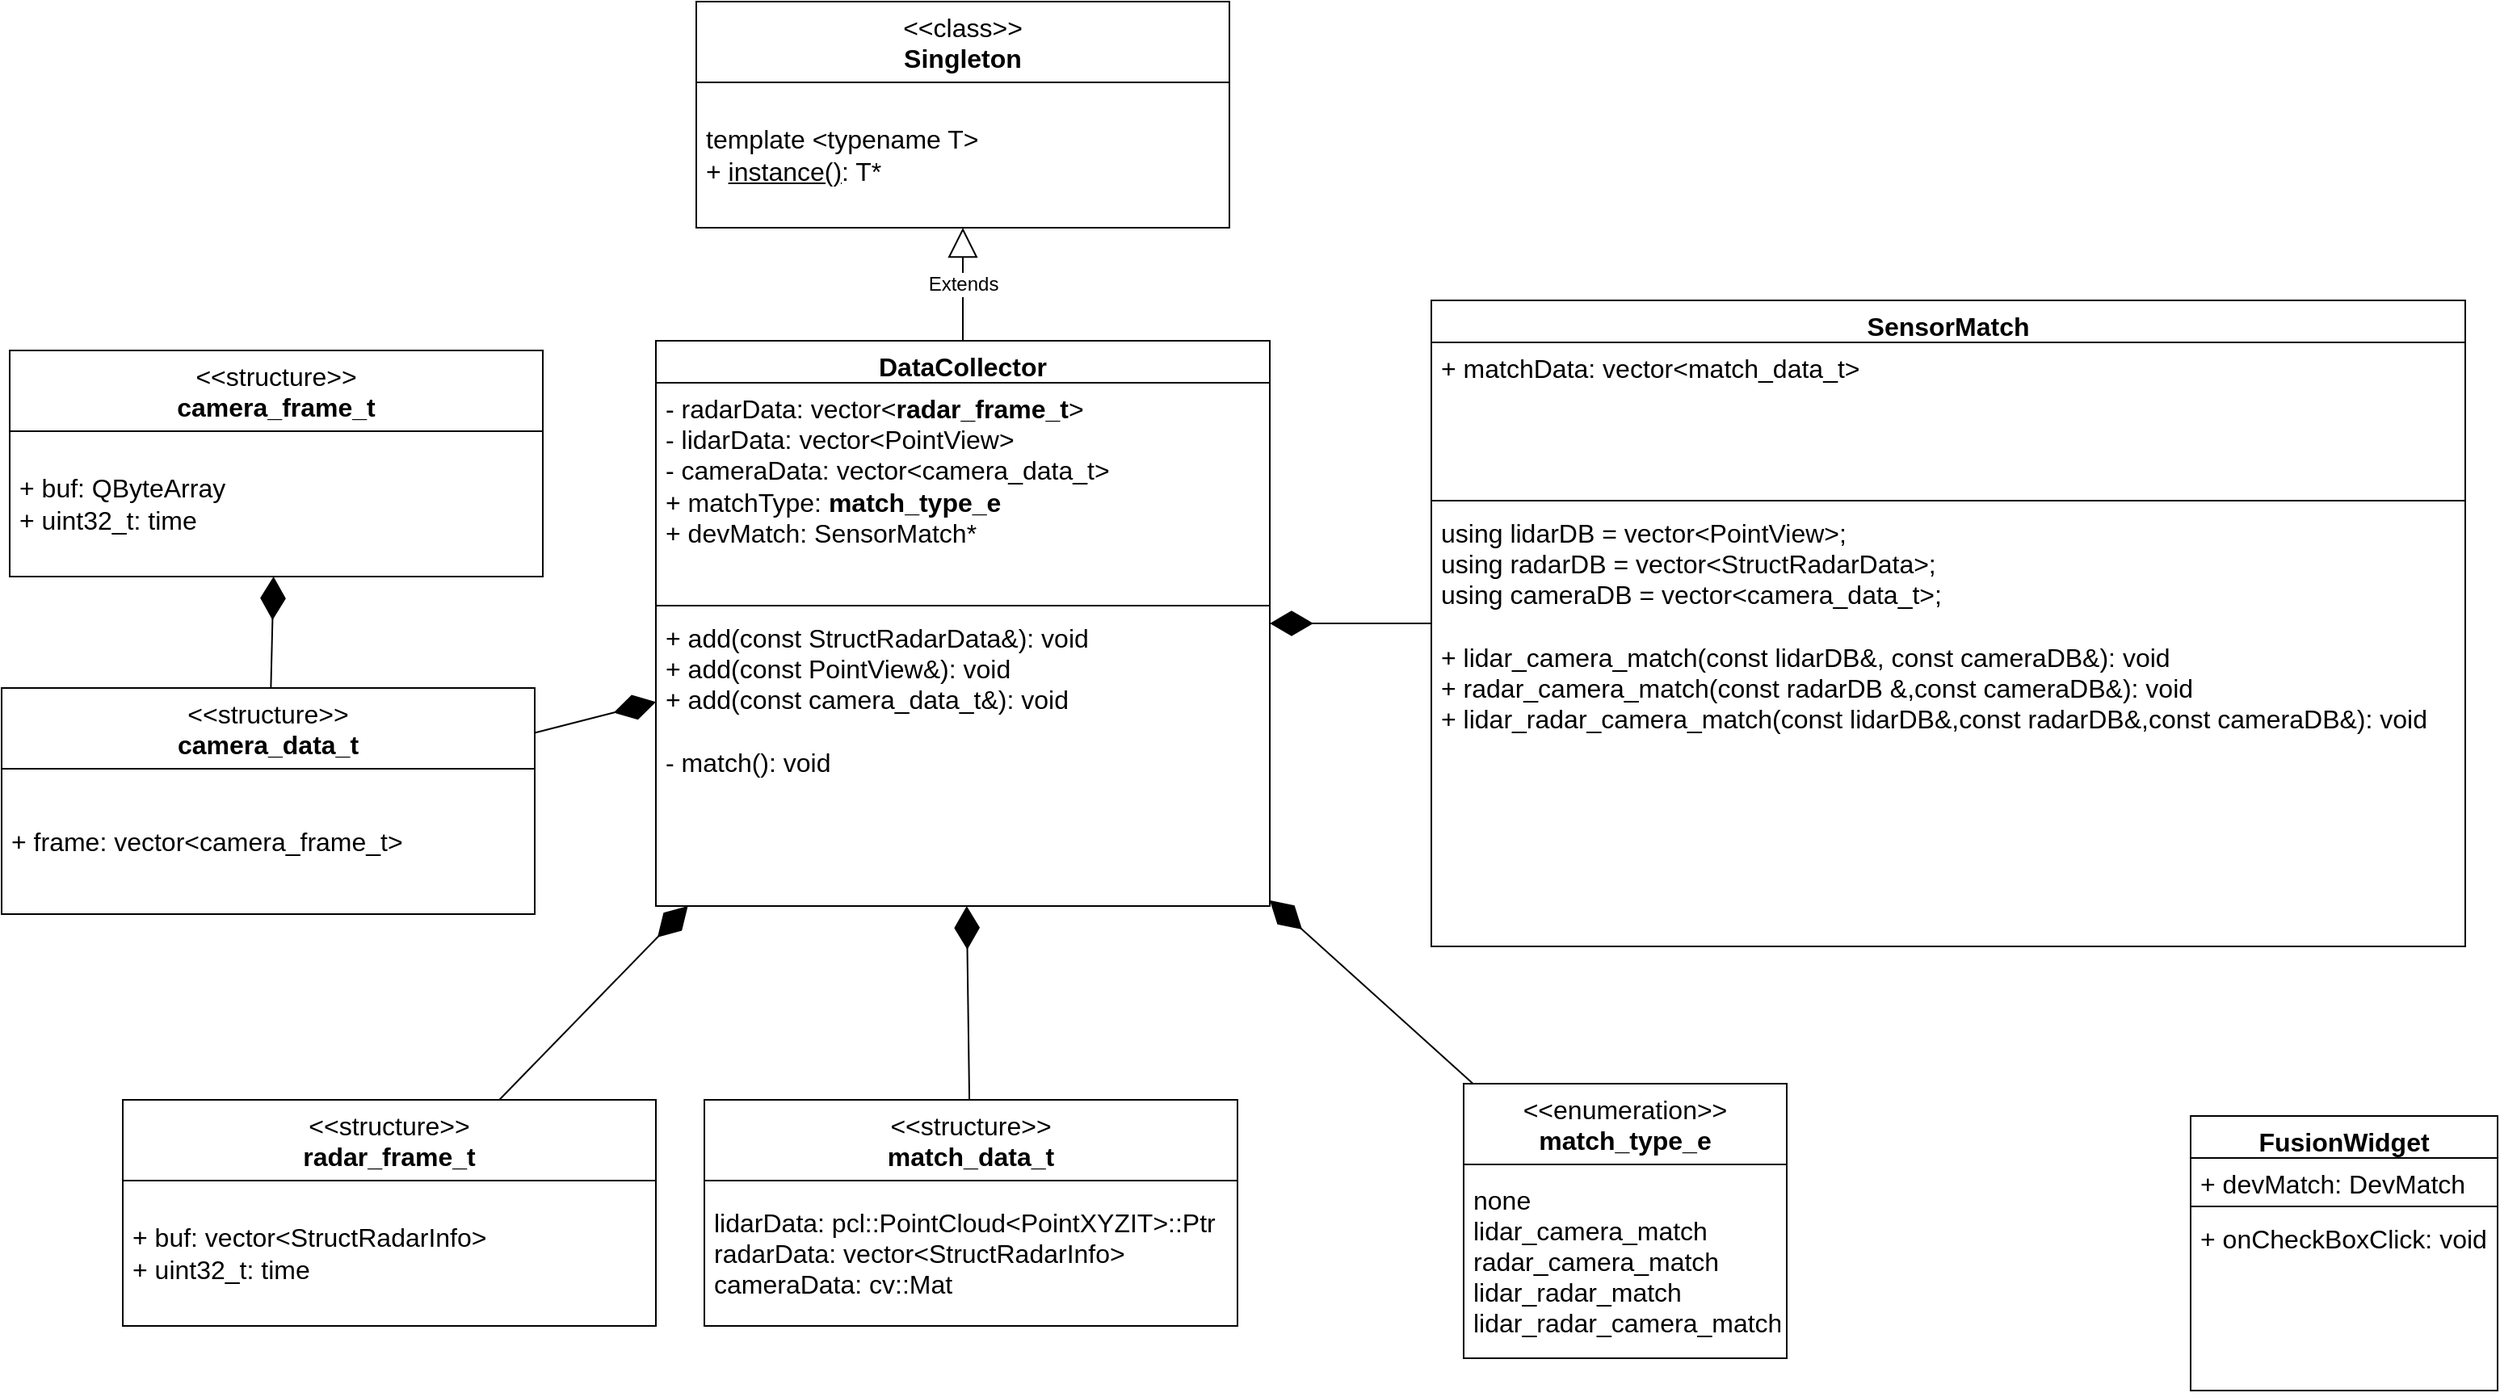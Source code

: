 <mxfile version="22.1.2" type="device" pages="2">
  <diagram id="C5RBs43oDa-KdzZeNtuy" name="类图">
    <mxGraphModel dx="1936" dy="724" grid="1" gridSize="10" guides="1" tooltips="1" connect="1" arrows="1" fold="1" page="1" pageScale="1" pageWidth="827" pageHeight="1169" math="0" shadow="0">
      <root>
        <mxCell id="WIyWlLk6GJQsqaUBKTNV-0" />
        <mxCell id="WIyWlLk6GJQsqaUBKTNV-1" parent="WIyWlLk6GJQsqaUBKTNV-0" />
        <mxCell id="NpnCB2qKCxTyMOByIzZv-1" value="DataCollector" style="swimlane;fontStyle=1;align=center;verticalAlign=top;childLayout=stackLayout;horizontal=1;startSize=26;horizontalStack=0;resizeParent=1;resizeParentMax=0;resizeLast=0;collapsible=1;marginBottom=0;whiteSpace=wrap;html=1;fontSize=16;" parent="WIyWlLk6GJQsqaUBKTNV-1" vertex="1">
          <mxGeometry x="-400" y="300" width="380" height="350" as="geometry" />
        </mxCell>
        <mxCell id="NpnCB2qKCxTyMOByIzZv-2" value="- radarData: vector&amp;lt;&lt;b style=&quot;text-align: center;&quot;&gt;radar_frame_t&lt;/b&gt;&amp;gt;&lt;br&gt;- lidarData: vector&amp;lt;PointView&amp;gt;&lt;br&gt;- cameraData: vector&amp;lt;camera_data_t&amp;gt;&lt;br&gt;+ matchType:&amp;nbsp;&lt;b style=&quot;text-align: center;&quot;&gt;match_type_e&lt;/b&gt;&lt;br&gt;+ devMatch: SensorMatch*" style="text;strokeColor=none;fillColor=none;align=left;verticalAlign=top;spacingLeft=4;spacingRight=4;overflow=hidden;rotatable=0;points=[[0,0.5],[1,0.5]];portConstraint=eastwest;whiteSpace=wrap;html=1;fontSize=16;" parent="NpnCB2qKCxTyMOByIzZv-1" vertex="1">
          <mxGeometry y="26" width="380" height="134" as="geometry" />
        </mxCell>
        <mxCell id="NpnCB2qKCxTyMOByIzZv-3" value="" style="line;strokeWidth=1;fillColor=none;align=left;verticalAlign=middle;spacingTop=-1;spacingLeft=3;spacingRight=3;rotatable=0;labelPosition=right;points=[];portConstraint=eastwest;strokeColor=inherit;fontSize=16;" parent="NpnCB2qKCxTyMOByIzZv-1" vertex="1">
          <mxGeometry y="160" width="380" height="8" as="geometry" />
        </mxCell>
        <mxCell id="NpnCB2qKCxTyMOByIzZv-4" value="+ add(const StructRadarData&amp;amp;): void&lt;br&gt;+ add(const PointView&amp;amp;): void&lt;br&gt;+ add(const camera_data_t&amp;amp;): void&lt;br&gt;&lt;br&gt;- match(): void&amp;nbsp;" style="text;strokeColor=none;fillColor=none;align=left;verticalAlign=top;spacingLeft=4;spacingRight=4;overflow=hidden;rotatable=0;points=[[0,0.5],[1,0.5]];portConstraint=eastwest;whiteSpace=wrap;html=1;fontSize=16;" parent="NpnCB2qKCxTyMOByIzZv-1" vertex="1">
          <mxGeometry y="168" width="380" height="182" as="geometry" />
        </mxCell>
        <mxCell id="NpnCB2qKCxTyMOByIzZv-5" value="&amp;lt;&amp;lt;enumeration&amp;gt;&amp;gt;&lt;br&gt;&lt;b&gt;match_type_e&lt;/b&gt;" style="swimlane;fontStyle=0;align=center;verticalAlign=top;childLayout=stackLayout;horizontal=1;startSize=50;horizontalStack=0;resizeParent=1;resizeParentMax=0;resizeLast=0;collapsible=0;marginBottom=0;html=1;whiteSpace=wrap;fontSize=16;" parent="WIyWlLk6GJQsqaUBKTNV-1" vertex="1">
          <mxGeometry x="100" y="760" width="200" height="170" as="geometry" />
        </mxCell>
        <mxCell id="NpnCB2qKCxTyMOByIzZv-6" value="none&lt;br&gt;lidar_camera_match&lt;br&gt;radar_camera_match&lt;br&gt;lidar_radar_match&lt;br&gt;lidar_radar_camera_match" style="text;html=1;strokeColor=none;fillColor=none;align=left;verticalAlign=middle;spacingLeft=4;spacingRight=4;overflow=hidden;rotatable=0;points=[[0,0.5],[1,0.5]];portConstraint=eastwest;whiteSpace=wrap;fontSize=16;" parent="NpnCB2qKCxTyMOByIzZv-5" vertex="1">
          <mxGeometry y="50" width="200" height="120" as="geometry" />
        </mxCell>
        <mxCell id="K6MOPFkpMzCfxZ5sMmjK-0" value="SensorMatch" style="swimlane;fontStyle=1;align=center;verticalAlign=top;childLayout=stackLayout;horizontal=1;startSize=26;horizontalStack=0;resizeParent=1;resizeParentMax=0;resizeLast=0;collapsible=1;marginBottom=0;whiteSpace=wrap;html=1;fontSize=16;" parent="WIyWlLk6GJQsqaUBKTNV-1" vertex="1">
          <mxGeometry x="80" y="275" width="640" height="400" as="geometry" />
        </mxCell>
        <mxCell id="K6MOPFkpMzCfxZ5sMmjK-1" value="+ matchData: vector&amp;lt;match_data_t&amp;gt;&lt;br&gt;" style="text;strokeColor=none;fillColor=none;align=left;verticalAlign=top;spacingLeft=4;spacingRight=4;overflow=hidden;rotatable=0;points=[[0,0.5],[1,0.5]];portConstraint=eastwest;whiteSpace=wrap;html=1;fontSize=16;" parent="K6MOPFkpMzCfxZ5sMmjK-0" vertex="1">
          <mxGeometry y="26" width="640" height="94" as="geometry" />
        </mxCell>
        <mxCell id="K6MOPFkpMzCfxZ5sMmjK-2" value="" style="line;strokeWidth=1;fillColor=none;align=left;verticalAlign=middle;spacingTop=-1;spacingLeft=3;spacingRight=3;rotatable=0;labelPosition=right;points=[];portConstraint=eastwest;strokeColor=inherit;fontSize=16;" parent="K6MOPFkpMzCfxZ5sMmjK-0" vertex="1">
          <mxGeometry y="120" width="640" height="8" as="geometry" />
        </mxCell>
        <mxCell id="K6MOPFkpMzCfxZ5sMmjK-3" value="using lidarDB = vector&amp;lt;PointView&amp;gt;;&lt;br&gt;using radarDB = vector&amp;lt;StructRadarData&amp;gt;;&lt;br&gt;using cameraDB = vector&amp;lt;camera_data_t&amp;gt;;&lt;br&gt;&lt;br&gt;+ lidar_camera_match(const lidarDB&amp;amp;, const cameraDB&amp;amp;): void&lt;br&gt;+ radar_camera_match(const radarDB&amp;nbsp;&amp;amp;,const cameraDB&amp;amp;): void&lt;br&gt;+ lidar_radar_camera_match(const lidarDB&amp;amp;,const radarDB&amp;amp;,const cameraDB&amp;amp;): void" style="text;strokeColor=none;fillColor=none;align=left;verticalAlign=top;spacingLeft=4;spacingRight=4;overflow=hidden;rotatable=0;points=[[0,0.5],[1,0.5]];portConstraint=eastwest;whiteSpace=wrap;html=1;fontSize=16;" parent="K6MOPFkpMzCfxZ5sMmjK-0" vertex="1">
          <mxGeometry y="128" width="640" height="272" as="geometry" />
        </mxCell>
        <mxCell id="K6MOPFkpMzCfxZ5sMmjK-4" value="&amp;lt;&amp;lt;structure&amp;gt;&amp;gt;&lt;br&gt;&lt;b&gt;match_data_t&lt;/b&gt;" style="swimlane;fontStyle=0;align=center;verticalAlign=top;childLayout=stackLayout;horizontal=1;startSize=50;horizontalStack=0;resizeParent=1;resizeParentMax=0;resizeLast=0;collapsible=0;marginBottom=0;html=1;whiteSpace=wrap;fontSize=16;" parent="WIyWlLk6GJQsqaUBKTNV-1" vertex="1">
          <mxGeometry x="-370" y="770" width="330" height="140" as="geometry" />
        </mxCell>
        <mxCell id="K6MOPFkpMzCfxZ5sMmjK-5" value="lidarData: pcl::PointCloud&amp;lt;PointXYZIT&amp;gt;::Ptr&amp;nbsp;&lt;br&gt;radarData: vector&amp;lt;StructRadarInfo&amp;gt;&amp;nbsp;&lt;br&gt;cameraData: cv::Mat" style="text;html=1;strokeColor=none;fillColor=none;align=left;verticalAlign=middle;spacingLeft=4;spacingRight=4;overflow=hidden;rotatable=0;points=[[0,0.5],[1,0.5]];portConstraint=eastwest;whiteSpace=wrap;fontSize=16;" parent="K6MOPFkpMzCfxZ5sMmjK-4" vertex="1">
          <mxGeometry y="50" width="330" height="90" as="geometry" />
        </mxCell>
        <mxCell id="K6MOPFkpMzCfxZ5sMmjK-6" value="&amp;lt;&amp;lt;structure&amp;gt;&amp;gt;&lt;br&gt;&lt;b&gt;camera_data_t&lt;/b&gt;" style="swimlane;fontStyle=0;align=center;verticalAlign=top;childLayout=stackLayout;horizontal=1;startSize=50;horizontalStack=0;resizeParent=1;resizeParentMax=0;resizeLast=0;collapsible=0;marginBottom=0;html=1;whiteSpace=wrap;fontSize=16;" parent="WIyWlLk6GJQsqaUBKTNV-1" vertex="1">
          <mxGeometry x="-805" y="515" width="330" height="140" as="geometry" />
        </mxCell>
        <mxCell id="K6MOPFkpMzCfxZ5sMmjK-7" value="+ frame: vector&amp;lt;camera_frame_t&amp;gt;" style="text;html=1;strokeColor=none;fillColor=none;align=left;verticalAlign=middle;spacingLeft=4;spacingRight=4;overflow=hidden;rotatable=0;points=[[0,0.5],[1,0.5]];portConstraint=eastwest;whiteSpace=wrap;fontSize=16;" parent="K6MOPFkpMzCfxZ5sMmjK-6" vertex="1">
          <mxGeometry y="50" width="330" height="90" as="geometry" />
        </mxCell>
        <mxCell id="K6MOPFkpMzCfxZ5sMmjK-8" value="&amp;lt;&amp;lt;structure&amp;gt;&amp;gt;&lt;br&gt;&lt;b&gt;camera_frame_t&lt;/b&gt;" style="swimlane;fontStyle=0;align=center;verticalAlign=top;childLayout=stackLayout;horizontal=1;startSize=50;horizontalStack=0;resizeParent=1;resizeParentMax=0;resizeLast=0;collapsible=0;marginBottom=0;html=1;whiteSpace=wrap;fontSize=16;" parent="WIyWlLk6GJQsqaUBKTNV-1" vertex="1">
          <mxGeometry x="-800" y="306" width="330" height="140" as="geometry" />
        </mxCell>
        <mxCell id="K6MOPFkpMzCfxZ5sMmjK-9" value="+ buf: QByteArray&lt;br&gt;+ uint32_t: time" style="text;html=1;strokeColor=none;fillColor=none;align=left;verticalAlign=middle;spacingLeft=4;spacingRight=4;overflow=hidden;rotatable=0;points=[[0,0.5],[1,0.5]];portConstraint=eastwest;whiteSpace=wrap;fontSize=16;" parent="K6MOPFkpMzCfxZ5sMmjK-8" vertex="1">
          <mxGeometry y="50" width="330" height="90" as="geometry" />
        </mxCell>
        <mxCell id="K6MOPFkpMzCfxZ5sMmjK-10" value="&amp;lt;&amp;lt;structure&amp;gt;&amp;gt;&lt;br&gt;&lt;b&gt;radar_frame_t&lt;/b&gt;" style="swimlane;fontStyle=0;align=center;verticalAlign=top;childLayout=stackLayout;horizontal=1;startSize=50;horizontalStack=0;resizeParent=1;resizeParentMax=0;resizeLast=0;collapsible=0;marginBottom=0;html=1;whiteSpace=wrap;fontSize=16;" parent="WIyWlLk6GJQsqaUBKTNV-1" vertex="1">
          <mxGeometry x="-730" y="770" width="330" height="140" as="geometry" />
        </mxCell>
        <mxCell id="K6MOPFkpMzCfxZ5sMmjK-11" value="+ buf: vector&amp;lt;StructRadarInfo&amp;gt;&lt;br&gt;+ uint32_t: time" style="text;html=1;strokeColor=none;fillColor=none;align=left;verticalAlign=middle;spacingLeft=4;spacingRight=4;overflow=hidden;rotatable=0;points=[[0,0.5],[1,0.5]];portConstraint=eastwest;whiteSpace=wrap;fontSize=16;" parent="K6MOPFkpMzCfxZ5sMmjK-10" vertex="1">
          <mxGeometry y="50" width="330" height="90" as="geometry" />
        </mxCell>
        <mxCell id="Ke96vfTcBJncT7bXDPZR-1" value="Extends" style="endArrow=block;endSize=16;endFill=0;html=1;rounded=0;fontSize=12;curved=1;" parent="WIyWlLk6GJQsqaUBKTNV-1" source="NpnCB2qKCxTyMOByIzZv-1" target="Ke96vfTcBJncT7bXDPZR-2" edge="1">
          <mxGeometry width="160" relative="1" as="geometry">
            <mxPoint x="-210" y="220" as="sourcePoint" />
            <mxPoint x="-210" y="210" as="targetPoint" />
          </mxGeometry>
        </mxCell>
        <mxCell id="Ke96vfTcBJncT7bXDPZR-2" value="&amp;lt;&amp;lt;class&amp;gt;&amp;gt;&lt;br&gt;&lt;b&gt;Singleton&lt;/b&gt;" style="swimlane;fontStyle=0;align=center;verticalAlign=top;childLayout=stackLayout;horizontal=1;startSize=50;horizontalStack=0;resizeParent=1;resizeParentMax=0;resizeLast=0;collapsible=0;marginBottom=0;html=1;whiteSpace=wrap;fontSize=16;" parent="WIyWlLk6GJQsqaUBKTNV-1" vertex="1">
          <mxGeometry x="-375" y="90" width="330" height="140" as="geometry" />
        </mxCell>
        <mxCell id="Ke96vfTcBJncT7bXDPZR-3" value="template &amp;lt;typename T&amp;gt;&lt;br&gt;+ &lt;u&gt;instance()&lt;/u&gt;: T*" style="text;html=1;strokeColor=none;fillColor=none;align=left;verticalAlign=middle;spacingLeft=4;spacingRight=4;overflow=hidden;rotatable=0;points=[[0,0.5],[1,0.5]];portConstraint=eastwest;whiteSpace=wrap;fontSize=16;" parent="Ke96vfTcBJncT7bXDPZR-2" vertex="1">
          <mxGeometry y="50" width="330" height="90" as="geometry" />
        </mxCell>
        <mxCell id="Ke96vfTcBJncT7bXDPZR-5" value="" style="endArrow=diamondThin;endFill=1;endSize=24;html=1;rounded=0;fontSize=12;curved=1;" parent="WIyWlLk6GJQsqaUBKTNV-1" source="K6MOPFkpMzCfxZ5sMmjK-4" target="NpnCB2qKCxTyMOByIzZv-1" edge="1">
          <mxGeometry width="160" relative="1" as="geometry">
            <mxPoint x="-250" y="790" as="sourcePoint" />
            <mxPoint x="-90" y="790" as="targetPoint" />
          </mxGeometry>
        </mxCell>
        <mxCell id="Ke96vfTcBJncT7bXDPZR-7" value="" style="endArrow=diamondThin;endFill=1;endSize=24;html=1;rounded=0;fontSize=12;curved=1;" parent="WIyWlLk6GJQsqaUBKTNV-1" source="K6MOPFkpMzCfxZ5sMmjK-10" target="NpnCB2qKCxTyMOByIzZv-1" edge="1">
          <mxGeometry width="160" relative="1" as="geometry">
            <mxPoint x="-360" y="450" as="sourcePoint" />
            <mxPoint x="-200" y="450" as="targetPoint" />
          </mxGeometry>
        </mxCell>
        <mxCell id="Ke96vfTcBJncT7bXDPZR-8" value="" style="endArrow=diamondThin;endFill=1;endSize=24;html=1;rounded=0;fontSize=12;curved=1;" parent="WIyWlLk6GJQsqaUBKTNV-1" source="NpnCB2qKCxTyMOByIzZv-5" target="NpnCB2qKCxTyMOByIzZv-1" edge="1">
          <mxGeometry width="160" relative="1" as="geometry">
            <mxPoint x="-483" y="204.209" as="sourcePoint" />
            <mxPoint x="-413" y="179.998" as="targetPoint" />
          </mxGeometry>
        </mxCell>
        <mxCell id="Ke96vfTcBJncT7bXDPZR-9" value="" style="endArrow=diamondThin;endFill=1;endSize=24;html=1;rounded=0;fontSize=12;curved=1;" parent="WIyWlLk6GJQsqaUBKTNV-1" source="K6MOPFkpMzCfxZ5sMmjK-6" target="K6MOPFkpMzCfxZ5sMmjK-8" edge="1">
          <mxGeometry width="160" relative="1" as="geometry">
            <mxPoint x="-370" y="780" as="sourcePoint" />
            <mxPoint x="-210" y="780" as="targetPoint" />
          </mxGeometry>
        </mxCell>
        <mxCell id="Ke96vfTcBJncT7bXDPZR-11" value="" style="endArrow=diamondThin;endFill=1;endSize=24;html=1;rounded=0;fontSize=12;curved=1;" parent="WIyWlLk6GJQsqaUBKTNV-1" source="K6MOPFkpMzCfxZ5sMmjK-0" target="NpnCB2qKCxTyMOByIzZv-1" edge="1">
          <mxGeometry width="160" relative="1" as="geometry">
            <mxPoint x="160.31" y="754" as="sourcePoint" />
            <mxPoint x="334.31" y="584" as="targetPoint" />
          </mxGeometry>
        </mxCell>
        <mxCell id="Ke96vfTcBJncT7bXDPZR-12" value="" style="endArrow=diamondThin;endFill=1;endSize=24;html=1;rounded=0;fontSize=12;curved=1;" parent="WIyWlLk6GJQsqaUBKTNV-1" source="K6MOPFkpMzCfxZ5sMmjK-6" target="NpnCB2qKCxTyMOByIzZv-1" edge="1">
          <mxGeometry width="160" relative="1" as="geometry">
            <mxPoint x="-535.08" y="700" as="sourcePoint" />
            <mxPoint x="-418.08" y="580" as="targetPoint" />
          </mxGeometry>
        </mxCell>
        <mxCell id="mwsLb0MkK6QWQw_0F4uh-0" value="FusionWidget" style="swimlane;fontStyle=1;align=center;verticalAlign=top;childLayout=stackLayout;horizontal=1;startSize=26;horizontalStack=0;resizeParent=1;resizeParentMax=0;resizeLast=0;collapsible=1;marginBottom=0;whiteSpace=wrap;html=1;fontSize=16;" parent="WIyWlLk6GJQsqaUBKTNV-1" vertex="1">
          <mxGeometry x="550" y="780" width="190" height="170" as="geometry" />
        </mxCell>
        <mxCell id="mwsLb0MkK6QWQw_0F4uh-1" value="+ devMatch: DevMatch" style="text;strokeColor=none;fillColor=none;align=left;verticalAlign=top;spacingLeft=4;spacingRight=4;overflow=hidden;rotatable=0;points=[[0,0.5],[1,0.5]];portConstraint=eastwest;whiteSpace=wrap;html=1;fontSize=16;" parent="mwsLb0MkK6QWQw_0F4uh-0" vertex="1">
          <mxGeometry y="26" width="190" height="26" as="geometry" />
        </mxCell>
        <mxCell id="mwsLb0MkK6QWQw_0F4uh-2" value="" style="line;strokeWidth=1;fillColor=none;align=left;verticalAlign=middle;spacingTop=-1;spacingLeft=3;spacingRight=3;rotatable=0;labelPosition=right;points=[];portConstraint=eastwest;strokeColor=inherit;fontSize=16;" parent="mwsLb0MkK6QWQw_0F4uh-0" vertex="1">
          <mxGeometry y="52" width="190" height="8" as="geometry" />
        </mxCell>
        <mxCell id="mwsLb0MkK6QWQw_0F4uh-3" value="+ onCheckBoxClick: void" style="text;strokeColor=none;fillColor=none;align=left;verticalAlign=top;spacingLeft=4;spacingRight=4;overflow=hidden;rotatable=0;points=[[0,0.5],[1,0.5]];portConstraint=eastwest;whiteSpace=wrap;html=1;fontSize=16;" parent="mwsLb0MkK6QWQw_0F4uh-0" vertex="1">
          <mxGeometry y="60" width="190" height="110" as="geometry" />
        </mxCell>
      </root>
    </mxGraphModel>
  </diagram>
  <diagram id="EE2f4OkNjE_n_ey3gGdg" name="分支结构">
    <mxGraphModel dx="2248" dy="1607" grid="1" gridSize="10" guides="1" tooltips="1" connect="1" arrows="1" fold="1" page="0" pageScale="1" pageWidth="827" pageHeight="1169" background="none" math="0" shadow="0">
      <root>
        <mxCell id="0" />
        <mxCell id="1" parent="0" />
        <mxCell id="RP_2uXz7BemKraklUsJN-1" value="实时配准" style="ellipse;whiteSpace=wrap;html=1;align=center;newEdgeStyle={&quot;edgeStyle&quot;:&quot;entityRelationEdgeStyle&quot;,&quot;startArrow&quot;:&quot;none&quot;,&quot;endArrow&quot;:&quot;none&quot;,&quot;segment&quot;:10,&quot;curved&quot;:1,&quot;sourcePerimeterSpacing&quot;:0,&quot;targetPerimeterSpacing&quot;:0};treeFolding=1;treeMoving=1;fontSize=16;labelBackgroundColor=none;fillColor=#FFE45E;strokeColor=#FF6392;fontColor=#5AA9E6;" parent="1" vertex="1">
          <mxGeometry x="-125" y="78" width="100" height="40" as="geometry" />
        </mxCell>
        <mxCell id="RP_2uXz7BemKraklUsJN-9" value="" style="edgeStyle=entityRelationEdgeStyle;curved=1;rounded=0;orthogonalLoop=1;jettySize=auto;html=1;startArrow=none;endArrow=none;segment=10;sourcePerimeterSpacing=0;targetPerimeterSpacing=0;fontSize=12;startSize=8;endSize=8;" parent="1" source="RP_2uXz7BemKraklUsJN-2" target="RP_2uXz7BemKraklUsJN-8" edge="1">
          <mxGeometry relative="1" as="geometry" />
        </mxCell>
        <mxCell id="RP_2uXz7BemKraklUsJN-10" value="" style="edgeStyle=entityRelationEdgeStyle;curved=1;rounded=0;orthogonalLoop=1;jettySize=auto;html=1;startArrow=none;endArrow=none;segment=10;sourcePerimeterSpacing=0;targetPerimeterSpacing=0;fontSize=12;startSize=8;endSize=8;" parent="1" source="RP_2uXz7BemKraklUsJN-2" target="RP_2uXz7BemKraklUsJN-8" edge="1">
          <mxGeometry relative="1" as="geometry" />
        </mxCell>
        <mxCell id="PaXp9i7FlpDdy5BiucVH-2" value="" style="edgeStyle=entityRelationEdgeStyle;curved=1;rounded=0;orthogonalLoop=1;jettySize=auto;html=1;startArrow=none;endArrow=none;segment=10;sourcePerimeterSpacing=0;targetPerimeterSpacing=0;fontSize=12;startSize=8;endSize=8;" parent="1" source="RP_2uXz7BemKraklUsJN-4" target="PaXp9i7FlpDdy5BiucVH-1" edge="1">
          <mxGeometry relative="1" as="geometry" />
        </mxCell>
        <mxCell id="RP_2uXz7BemKraklUsJN-2" value="数据收集" style="whiteSpace=wrap;html=1;shape=partialRectangle;top=0;left=0;bottom=1;right=0;points=[[0,1],[1,1]];fillColor=none;align=center;verticalAlign=bottom;routingCenterY=0.5;snapToPoint=1;recursiveResize=0;autosize=1;treeFolding=1;treeMoving=1;newEdgeStyle={&quot;edgeStyle&quot;:&quot;entityRelationEdgeStyle&quot;,&quot;startArrow&quot;:&quot;none&quot;,&quot;endArrow&quot;:&quot;none&quot;,&quot;segment&quot;:10,&quot;curved&quot;:1,&quot;sourcePerimeterSpacing&quot;:0,&quot;targetPerimeterSpacing&quot;:0};fontSize=16;labelBackgroundColor=none;strokeColor=#FF6392;fontColor=#5AA9E6;" parent="1" vertex="1">
          <mxGeometry x="38" y="-220.5" width="99" height="31" as="geometry" />
        </mxCell>
        <mxCell id="RP_2uXz7BemKraklUsJN-3" value="" style="edgeStyle=entityRelationEdgeStyle;startArrow=none;endArrow=none;segment=10;curved=1;sourcePerimeterSpacing=0;targetPerimeterSpacing=0;rounded=0;fontSize=12;startSize=8;endSize=8;labelBackgroundColor=none;strokeColor=#FF6392;fontColor=default;" parent="1" source="RP_2uXz7BemKraklUsJN-1" target="RP_2uXz7BemKraklUsJN-2" edge="1">
          <mxGeometry relative="1" as="geometry">
            <mxPoint x="16" y="118" as="sourcePoint" />
          </mxGeometry>
        </mxCell>
        <mxCell id="RP_2uXz7BemKraklUsJN-5" style="edgeStyle=entityRelationEdgeStyle;curved=1;rounded=0;orthogonalLoop=1;jettySize=auto;html=1;startArrow=none;endArrow=none;segment=10;sourcePerimeterSpacing=0;targetPerimeterSpacing=0;exitX=0;exitY=1;exitDx=0;exitDy=0;fontSize=12;startSize=8;endSize=8;labelBackgroundColor=none;strokeColor=#FF6392;fontColor=default;" parent="1" source="RP_2uXz7BemKraklUsJN-4" target="RP_2uXz7BemKraklUsJN-1" edge="1">
          <mxGeometry relative="1" as="geometry" />
        </mxCell>
        <mxCell id="RP_2uXz7BemKraklUsJN-42" value="" style="edgeStyle=entityRelationEdgeStyle;curved=1;rounded=0;orthogonalLoop=1;jettySize=auto;html=1;startArrow=none;endArrow=none;segment=10;sourcePerimeterSpacing=0;targetPerimeterSpacing=0;fontSize=12;startSize=8;endSize=8;" parent="1" source="RP_2uXz7BemKraklUsJN-4" target="RP_2uXz7BemKraklUsJN-41" edge="1">
          <mxGeometry relative="1" as="geometry">
            <mxPoint x="110" y="110" as="sourcePoint" />
          </mxGeometry>
        </mxCell>
        <mxCell id="RP_2uXz7BemKraklUsJN-4" value="数据匹配" style="whiteSpace=wrap;html=1;shape=partialRectangle;top=0;left=0;bottom=1;right=0;points=[[0,1],[1,1]];fillColor=none;align=center;verticalAlign=bottom;routingCenterY=0.5;snapToPoint=1;recursiveResize=0;autosize=1;treeFolding=1;treeMoving=1;newEdgeStyle={&quot;edgeStyle&quot;:&quot;entityRelationEdgeStyle&quot;,&quot;startArrow&quot;:&quot;none&quot;,&quot;endArrow&quot;:&quot;none&quot;,&quot;segment&quot;:10,&quot;curved&quot;:1,&quot;sourcePerimeterSpacing&quot;:0,&quot;targetPerimeterSpacing&quot;:0};fontSize=16;labelBackgroundColor=none;strokeColor=#FF6392;fontColor=#5AA9E6;" parent="1" vertex="1">
          <mxGeometry x="38" y="87" width="99" height="31" as="geometry" />
        </mxCell>
        <mxCell id="RP_2uXz7BemKraklUsJN-7" style="edgeStyle=entityRelationEdgeStyle;curved=1;rounded=0;orthogonalLoop=1;jettySize=auto;html=1;startArrow=none;endArrow=none;segment=10;sourcePerimeterSpacing=0;targetPerimeterSpacing=0;exitX=0;exitY=1;exitDx=0;exitDy=0;fontSize=12;startSize=8;endSize=8;labelBackgroundColor=none;strokeColor=#FF6392;fontColor=default;" parent="1" source="RP_2uXz7BemKraklUsJN-6" target="RP_2uXz7BemKraklUsJN-1" edge="1">
          <mxGeometry relative="1" as="geometry" />
        </mxCell>
        <mxCell id="01GKTy-UXz0M2EFUFrAS-3" value="" style="edgeStyle=entityRelationEdgeStyle;curved=1;rounded=0;orthogonalLoop=1;jettySize=auto;html=1;startArrow=none;endArrow=none;segment=10;sourcePerimeterSpacing=0;targetPerimeterSpacing=0;fontSize=12;startSize=8;endSize=8;" parent="1" source="RP_2uXz7BemKraklUsJN-6" target="01GKTy-UXz0M2EFUFrAS-2" edge="1">
          <mxGeometry relative="1" as="geometry" />
        </mxCell>
        <mxCell id="01GKTy-UXz0M2EFUFrAS-11" value="" style="edgeStyle=entityRelationEdgeStyle;curved=1;rounded=0;orthogonalLoop=1;jettySize=auto;html=1;startArrow=none;endArrow=none;segment=10;sourcePerimeterSpacing=0;targetPerimeterSpacing=0;fontSize=12;startSize=8;endSize=8;" parent="1" source="RP_2uXz7BemKraklUsJN-6" target="01GKTy-UXz0M2EFUFrAS-10" edge="1">
          <mxGeometry relative="1" as="geometry" />
        </mxCell>
        <mxCell id="01GKTy-UXz0M2EFUFrAS-15" value="" style="edgeStyle=entityRelationEdgeStyle;curved=1;rounded=0;orthogonalLoop=1;jettySize=auto;html=1;startArrow=none;endArrow=none;segment=10;sourcePerimeterSpacing=0;targetPerimeterSpacing=0;fontSize=12;startSize=8;endSize=8;" parent="1" source="RP_2uXz7BemKraklUsJN-6" target="01GKTy-UXz0M2EFUFrAS-14" edge="1">
          <mxGeometry relative="1" as="geometry" />
        </mxCell>
        <mxCell id="RP_2uXz7BemKraklUsJN-6" value="数据显示" style="whiteSpace=wrap;html=1;shape=partialRectangle;top=0;left=0;bottom=1;right=0;points=[[0,1],[1,1]];fillColor=none;align=center;verticalAlign=bottom;routingCenterY=0.5;snapToPoint=1;recursiveResize=0;autosize=1;treeFolding=1;treeMoving=1;newEdgeStyle={&quot;edgeStyle&quot;:&quot;entityRelationEdgeStyle&quot;,&quot;startArrow&quot;:&quot;none&quot;,&quot;endArrow&quot;:&quot;none&quot;,&quot;segment&quot;:10,&quot;curved&quot;:1,&quot;sourcePerimeterSpacing&quot;:0,&quot;targetPerimeterSpacing&quot;:0};fontSize=16;labelBackgroundColor=none;strokeColor=#FF6392;fontColor=#5AA9E6;" parent="1" vertex="1">
          <mxGeometry x="211" y="620" width="99" height="31" as="geometry" />
        </mxCell>
        <mxCell id="RP_2uXz7BemKraklUsJN-20" value="" style="edgeStyle=entityRelationEdgeStyle;curved=1;rounded=0;orthogonalLoop=1;jettySize=auto;html=1;startArrow=none;endArrow=none;segment=10;sourcePerimeterSpacing=0;targetPerimeterSpacing=0;fontSize=12;startSize=8;endSize=8;" parent="1" source="RP_2uXz7BemKraklUsJN-50" target="RP_2uXz7BemKraklUsJN-21" edge="1">
          <mxGeometry relative="1" as="geometry">
            <mxPoint x="741" y="-188.71" as="sourcePoint" />
            <mxPoint x="371" y="-143.71" as="targetPoint" />
          </mxGeometry>
        </mxCell>
        <mxCell id="RP_2uXz7BemKraklUsJN-51" value="" style="edgeStyle=entityRelationEdgeStyle;curved=1;rounded=0;orthogonalLoop=1;jettySize=auto;html=1;startArrow=none;endArrow=none;segment=10;sourcePerimeterSpacing=0;targetPerimeterSpacing=0;fontSize=12;startSize=8;endSize=8;" parent="1" source="RP_2uXz7BemKraklUsJN-8" target="RP_2uXz7BemKraklUsJN-50" edge="1">
          <mxGeometry relative="1" as="geometry" />
        </mxCell>
        <mxCell id="RP_2uXz7BemKraklUsJN-54" value="" style="edgeStyle=entityRelationEdgeStyle;curved=1;rounded=0;orthogonalLoop=1;jettySize=auto;html=1;startArrow=none;endArrow=none;segment=10;sourcePerimeterSpacing=0;targetPerimeterSpacing=0;fontSize=12;startSize=8;endSize=8;" parent="1" source="RP_2uXz7BemKraklUsJN-8" target="RP_2uXz7BemKraklUsJN-53" edge="1">
          <mxGeometry relative="1" as="geometry" />
        </mxCell>
        <mxCell id="RP_2uXz7BemKraklUsJN-56" value="" style="edgeStyle=entityRelationEdgeStyle;curved=1;rounded=0;orthogonalLoop=1;jettySize=auto;html=1;startArrow=none;endArrow=none;segment=10;sourcePerimeterSpacing=0;targetPerimeterSpacing=0;fontSize=12;startSize=8;endSize=8;" parent="1" source="RP_2uXz7BemKraklUsJN-8" target="RP_2uXz7BemKraklUsJN-55" edge="1">
          <mxGeometry relative="1" as="geometry" />
        </mxCell>
        <mxCell id="RP_2uXz7BemKraklUsJN-8" value="入数据" style="whiteSpace=wrap;html=1;shape=partialRectangle;top=0;left=0;bottom=1;right=0;points=[[0,1],[1,1]];fillColor=none;align=center;verticalAlign=bottom;routingCenterY=0.5;snapToPoint=1;recursiveResize=0;autosize=1;treeFolding=1;treeMoving=1;newEdgeStyle={&quot;edgeStyle&quot;:&quot;entityRelationEdgeStyle&quot;,&quot;startArrow&quot;:&quot;none&quot;,&quot;endArrow&quot;:&quot;none&quot;,&quot;segment&quot;:10,&quot;curved&quot;:1,&quot;sourcePerimeterSpacing&quot;:0,&quot;targetPerimeterSpacing&quot;:0};fontSize=16;labelBackgroundColor=none;strokeColor=#FF6392;fontColor=#5AA9E6;" parent="1" vertex="1">
          <mxGeometry x="211" y="-218.71" width="90" height="30" as="geometry" />
        </mxCell>
        <mxCell id="RP_2uXz7BemKraklUsJN-59" style="edgeStyle=entityRelationEdgeStyle;curved=1;rounded=0;orthogonalLoop=1;jettySize=auto;html=1;startArrow=none;endArrow=none;segment=10;sourcePerimeterSpacing=0;targetPerimeterSpacing=0;exitX=0;exitY=1;exitDx=0;exitDy=0;fontSize=12;startSize=8;endSize=8;" parent="1" source="RP_2uXz7BemKraklUsJN-21" target="RP_2uXz7BemKraklUsJN-53" edge="1">
          <mxGeometry relative="1" as="geometry" />
        </mxCell>
        <mxCell id="RP_2uXz7BemKraklUsJN-60" style="edgeStyle=entityRelationEdgeStyle;curved=1;rounded=0;orthogonalLoop=1;jettySize=auto;html=1;startArrow=none;endArrow=none;segment=10;sourcePerimeterSpacing=0;targetPerimeterSpacing=0;exitX=0;exitY=1;exitDx=0;exitDy=0;fontSize=12;startSize=8;endSize=8;" parent="1" source="RP_2uXz7BemKraklUsJN-21" target="RP_2uXz7BemKraklUsJN-55" edge="1">
          <mxGeometry relative="1" as="geometry" />
        </mxCell>
        <mxCell id="RP_2uXz7BemKraklUsJN-21" value="格式：数据+时间戳(Unix)&lt;br&gt;容器：vector" style="whiteSpace=wrap;html=1;shape=partialRectangle;top=0;left=0;bottom=1;right=0;points=[[0,1],[1,1]];fillColor=none;align=left;verticalAlign=bottom;routingCenterY=0.5;snapToPoint=1;recursiveResize=0;autosize=1;treeFolding=1;treeMoving=1;newEdgeStyle={&quot;edgeStyle&quot;:&quot;entityRelationEdgeStyle&quot;,&quot;startArrow&quot;:&quot;none&quot;,&quot;endArrow&quot;:&quot;none&quot;,&quot;segment&quot;:10,&quot;curved&quot;:1,&quot;sourcePerimeterSpacing&quot;:0,&quot;targetPerimeterSpacing&quot;:0};fontSize=16;labelBackgroundColor=none;strokeColor=#FF6392;fontColor=#5AA9E6;" parent="1" vertex="1">
          <mxGeometry x="621" y="-238.71" width="200" height="50" as="geometry" />
        </mxCell>
        <mxCell id="RP_2uXz7BemKraklUsJN-46" value="" style="edgeStyle=entityRelationEdgeStyle;curved=1;rounded=0;orthogonalLoop=1;jettySize=auto;html=1;startArrow=none;endArrow=none;segment=10;sourcePerimeterSpacing=0;targetPerimeterSpacing=0;fontSize=12;startSize=8;endSize=8;" parent="1" source="RP_2uXz7BemKraklUsJN-63" target="RP_2uXz7BemKraklUsJN-43" edge="1">
          <mxGeometry relative="1" as="geometry">
            <mxPoint x="672.5" y="326.5" as="sourcePoint" />
          </mxGeometry>
        </mxCell>
        <mxCell id="RP_2uXz7BemKraklUsJN-64" value="" style="edgeStyle=entityRelationEdgeStyle;curved=1;rounded=0;orthogonalLoop=1;jettySize=auto;html=1;startArrow=none;endArrow=none;segment=10;sourcePerimeterSpacing=0;targetPerimeterSpacing=0;fontSize=12;startSize=8;endSize=8;" parent="1" source="RP_2uXz7BemKraklUsJN-41" target="RP_2uXz7BemKraklUsJN-63" edge="1">
          <mxGeometry relative="1" as="geometry" />
        </mxCell>
        <mxCell id="RP_2uXz7BemKraklUsJN-66" value="" style="edgeStyle=entityRelationEdgeStyle;curved=1;rounded=0;orthogonalLoop=1;jettySize=auto;html=1;startArrow=none;endArrow=none;segment=10;sourcePerimeterSpacing=0;targetPerimeterSpacing=0;fontSize=12;startSize=8;endSize=8;" parent="1" source="RP_2uXz7BemKraklUsJN-41" target="RP_2uXz7BemKraklUsJN-65" edge="1">
          <mxGeometry relative="1" as="geometry" />
        </mxCell>
        <mxCell id="RP_2uXz7BemKraklUsJN-68" value="" style="edgeStyle=entityRelationEdgeStyle;curved=1;rounded=0;orthogonalLoop=1;jettySize=auto;html=1;startArrow=none;endArrow=none;segment=10;sourcePerimeterSpacing=0;targetPerimeterSpacing=0;fontSize=12;startSize=8;endSize=8;" parent="1" source="RP_2uXz7BemKraklUsJN-41" target="RP_2uXz7BemKraklUsJN-67" edge="1">
          <mxGeometry relative="1" as="geometry" />
        </mxCell>
        <mxCell id="RP_2uXz7BemKraklUsJN-85" value="" style="edgeStyle=entityRelationEdgeStyle;curved=1;rounded=0;orthogonalLoop=1;jettySize=auto;html=1;startArrow=none;endArrow=none;segment=10;sourcePerimeterSpacing=0;targetPerimeterSpacing=0;fontSize=12;startSize=8;endSize=8;" parent="1" source="RP_2uXz7BemKraklUsJN-67" target="RP_2uXz7BemKraklUsJN-84" edge="1">
          <mxGeometry relative="1" as="geometry" />
        </mxCell>
        <mxCell id="RP_2uXz7BemKraklUsJN-41" value="匹配接口" style="whiteSpace=wrap;html=1;shape=partialRectangle;top=0;left=0;bottom=1;right=0;points=[[0,1],[1,1]];fillColor=none;align=center;verticalAlign=bottom;routingCenterY=0.5;snapToPoint=1;recursiveResize=0;autosize=1;treeFolding=1;treeMoving=1;newEdgeStyle={&quot;edgeStyle&quot;:&quot;entityRelationEdgeStyle&quot;,&quot;startArrow&quot;:&quot;none&quot;,&quot;endArrow&quot;:&quot;none&quot;,&quot;segment&quot;:10,&quot;curved&quot;:1,&quot;sourcePerimeterSpacing&quot;:0,&quot;targetPerimeterSpacing&quot;:0};fontSize=16;labelBackgroundColor=none;strokeColor=#FF6392;fontColor=#5AA9E6;" parent="1" vertex="1">
          <mxGeometry x="350" y="236.5" width="100" height="30" as="geometry" />
        </mxCell>
        <mxCell id="RP_2uXz7BemKraklUsJN-69" style="edgeStyle=entityRelationEdgeStyle;curved=1;rounded=0;orthogonalLoop=1;jettySize=auto;html=1;startArrow=none;endArrow=none;segment=10;sourcePerimeterSpacing=0;targetPerimeterSpacing=0;exitX=0;exitY=1;exitDx=0;exitDy=0;fontSize=12;startSize=8;endSize=8;" parent="1" source="RP_2uXz7BemKraklUsJN-43" target="RP_2uXz7BemKraklUsJN-65" edge="1">
          <mxGeometry relative="1" as="geometry" />
        </mxCell>
        <mxCell id="RP_2uXz7BemKraklUsJN-43" value="以相机时间为基准搜索其余&lt;br&gt;感知设备的时间，如果时间&lt;br&gt;差值在±20ms范围内都认为&lt;br&gt;是同一帧。" style="whiteSpace=wrap;html=1;shape=partialRectangle;top=0;left=0;bottom=1;right=0;points=[[0,1],[1,1]];fillColor=none;align=left;verticalAlign=bottom;routingCenterY=0.5;snapToPoint=1;recursiveResize=0;autosize=1;treeFolding=1;treeMoving=1;newEdgeStyle={&quot;edgeStyle&quot;:&quot;entityRelationEdgeStyle&quot;,&quot;startArrow&quot;:&quot;none&quot;,&quot;endArrow&quot;:&quot;none&quot;,&quot;segment&quot;:10,&quot;curved&quot;:1,&quot;sourcePerimeterSpacing&quot;:0,&quot;targetPerimeterSpacing&quot;:0};fontSize=16;labelBackgroundColor=none;strokeColor=#FF6392;fontColor=#5AA9E6;" parent="1" vertex="1">
          <mxGeometry x="742.5" y="146.5" width="230" height="90" as="geometry" />
        </mxCell>
        <mxCell id="RP_2uXz7BemKraklUsJN-50" value="存放毫米波数据&amp;nbsp; 75ms/帧" style="whiteSpace=wrap;html=1;shape=partialRectangle;top=0;left=0;bottom=1;right=0;points=[[0,1],[1,1]];fillColor=none;align=left;verticalAlign=bottom;routingCenterY=0.5;snapToPoint=1;recursiveResize=0;autosize=1;treeFolding=1;treeMoving=1;newEdgeStyle={&quot;edgeStyle&quot;:&quot;entityRelationEdgeStyle&quot;,&quot;startArrow&quot;:&quot;none&quot;,&quot;endArrow&quot;:&quot;none&quot;,&quot;segment&quot;:10,&quot;curved&quot;:1,&quot;sourcePerimeterSpacing&quot;:0,&quot;targetPerimeterSpacing&quot;:0};fontSize=16;labelBackgroundColor=none;strokeColor=#FF6392;fontColor=#5AA9E6;" parent="1" vertex="1">
          <mxGeometry x="376" y="-268.71" width="220" height="30" as="geometry" />
        </mxCell>
        <mxCell id="RP_2uXz7BemKraklUsJN-53" value="存放激光数据&amp;nbsp; 100ms/帧" style="whiteSpace=wrap;html=1;shape=partialRectangle;top=0;left=0;bottom=1;right=0;points=[[0,1],[1,1]];fillColor=none;align=left;verticalAlign=bottom;routingCenterY=0.5;snapToPoint=1;recursiveResize=0;autosize=1;treeFolding=1;treeMoving=1;newEdgeStyle={&quot;edgeStyle&quot;:&quot;entityRelationEdgeStyle&quot;,&quot;startArrow&quot;:&quot;none&quot;,&quot;endArrow&quot;:&quot;none&quot;,&quot;segment&quot;:10,&quot;curved&quot;:1,&quot;sourcePerimeterSpacing&quot;:0,&quot;targetPerimeterSpacing&quot;:0};fontSize=16;labelBackgroundColor=none;strokeColor=#FF6392;fontColor=#5AA9E6;" parent="1" vertex="1" collapsed="1">
          <mxGeometry x="371" y="-218.71" width="210" height="30" as="geometry" />
        </mxCell>
        <mxCell id="RP_2uXz7BemKraklUsJN-55" value="存放相机数据&amp;nbsp; 25ms/帧" style="whiteSpace=wrap;html=1;shape=partialRectangle;top=0;left=0;bottom=1;right=0;points=[[0,1],[1,1]];fillColor=none;align=left;verticalAlign=bottom;routingCenterY=0.5;snapToPoint=1;recursiveResize=0;autosize=1;treeFolding=1;treeMoving=1;newEdgeStyle={&quot;edgeStyle&quot;:&quot;entityRelationEdgeStyle&quot;,&quot;startArrow&quot;:&quot;none&quot;,&quot;endArrow&quot;:&quot;none&quot;,&quot;segment&quot;:10,&quot;curved&quot;:1,&quot;sourcePerimeterSpacing&quot;:0,&quot;targetPerimeterSpacing&quot;:0};fontSize=16;labelBackgroundColor=none;strokeColor=#FF6392;fontColor=#5AA9E6;" parent="1" vertex="1">
          <mxGeometry x="381" y="-171.71" width="200" height="30" as="geometry" />
        </mxCell>
        <mxCell id="RP_2uXz7BemKraklUsJN-63" value="激光~相机" style="whiteSpace=wrap;html=1;shape=partialRectangle;top=0;left=0;bottom=1;right=0;points=[[0,1],[1,1]];fillColor=none;align=center;verticalAlign=bottom;routingCenterY=0.5;snapToPoint=1;recursiveResize=0;autosize=1;treeFolding=1;treeMoving=1;newEdgeStyle={&quot;edgeStyle&quot;:&quot;entityRelationEdgeStyle&quot;,&quot;startArrow&quot;:&quot;none&quot;,&quot;endArrow&quot;:&quot;none&quot;,&quot;segment&quot;:10,&quot;curved&quot;:1,&quot;sourcePerimeterSpacing&quot;:0,&quot;targetPerimeterSpacing&quot;:0};fontSize=16;labelBackgroundColor=none;strokeColor=#FF6392;fontColor=#5AA9E6;" parent="1" vertex="1">
          <mxGeometry x="592.5" y="154.5" width="110" height="30" as="geometry" />
        </mxCell>
        <mxCell id="RP_2uXz7BemKraklUsJN-65" value="毫米波~相机" style="whiteSpace=wrap;html=1;shape=partialRectangle;top=0;left=0;bottom=1;right=0;points=[[0,1],[1,1]];fillColor=none;align=center;verticalAlign=bottom;routingCenterY=0.5;snapToPoint=1;recursiveResize=0;autosize=1;treeFolding=1;treeMoving=1;newEdgeStyle={&quot;edgeStyle&quot;:&quot;entityRelationEdgeStyle&quot;,&quot;startArrow&quot;:&quot;none&quot;,&quot;endArrow&quot;:&quot;none&quot;,&quot;segment&quot;:10,&quot;curved&quot;:1,&quot;sourcePerimeterSpacing&quot;:0,&quot;targetPerimeterSpacing&quot;:0};fontSize=16;labelBackgroundColor=none;strokeColor=#FF6392;fontColor=#5AA9E6;" parent="1" vertex="1">
          <mxGeometry x="587.5" y="246.5" width="130" height="30" as="geometry" />
        </mxCell>
        <mxCell id="RP_2uXz7BemKraklUsJN-67" value="激光~毫米波~相机" style="whiteSpace=wrap;html=1;shape=partialRectangle;top=0;left=0;bottom=1;right=0;points=[[0,1],[1,1]];fillColor=none;align=center;verticalAlign=bottom;routingCenterY=0.5;snapToPoint=1;recursiveResize=0;autosize=1;treeFolding=1;treeMoving=1;newEdgeStyle={&quot;edgeStyle&quot;:&quot;entityRelationEdgeStyle&quot;,&quot;startArrow&quot;:&quot;none&quot;,&quot;endArrow&quot;:&quot;none&quot;,&quot;segment&quot;:10,&quot;curved&quot;:1,&quot;sourcePerimeterSpacing&quot;:0,&quot;targetPerimeterSpacing&quot;:0};fontSize=16;labelBackgroundColor=none;strokeColor=#FF6392;fontColor=#5AA9E6;" parent="1" vertex="1">
          <mxGeometry x="582.5" y="360.5" width="170" height="30" as="geometry" />
        </mxCell>
        <mxCell id="RP_2uXz7BemKraklUsJN-87" value="" style="edgeStyle=entityRelationEdgeStyle;curved=1;rounded=0;orthogonalLoop=1;jettySize=auto;html=1;startArrow=none;endArrow=none;segment=10;sourcePerimeterSpacing=0;targetPerimeterSpacing=0;fontSize=12;startSize=8;endSize=8;" parent="1" source="RP_2uXz7BemKraklUsJN-84" target="RP_2uXz7BemKraklUsJN-86" edge="1">
          <mxGeometry relative="1" as="geometry" />
        </mxCell>
        <mxCell id="RP_2uXz7BemKraklUsJN-89" value="" style="edgeStyle=entityRelationEdgeStyle;curved=1;rounded=0;orthogonalLoop=1;jettySize=auto;html=1;startArrow=none;endArrow=none;segment=10;sourcePerimeterSpacing=0;targetPerimeterSpacing=0;fontSize=12;startSize=8;endSize=8;" parent="1" source="RP_2uXz7BemKraklUsJN-84" target="RP_2uXz7BemKraklUsJN-88" edge="1">
          <mxGeometry relative="1" as="geometry" />
        </mxCell>
        <mxCell id="RP_2uXz7BemKraklUsJN-84" value="一级融合：激光~毫米波" style="whiteSpace=wrap;html=1;shape=partialRectangle;top=0;left=0;bottom=1;right=0;points=[[0,1],[1,1]];fillColor=none;align=center;verticalAlign=bottom;routingCenterY=0.5;snapToPoint=1;recursiveResize=0;autosize=1;treeFolding=1;treeMoving=1;newEdgeStyle={&quot;edgeStyle&quot;:&quot;entityRelationEdgeStyle&quot;,&quot;startArrow&quot;:&quot;none&quot;,&quot;endArrow&quot;:&quot;none&quot;,&quot;segment&quot;:10,&quot;curved&quot;:1,&quot;sourcePerimeterSpacing&quot;:0,&quot;targetPerimeterSpacing&quot;:0};fontSize=16;labelBackgroundColor=none;strokeColor=#FF6392;fontColor=#5AA9E6;" parent="1" vertex="1">
          <mxGeometry x="742.5" y="360.5" width="210" height="30" as="geometry" />
        </mxCell>
        <mxCell id="RP_2uXz7BemKraklUsJN-86" value="时间误差在±50ms" style="whiteSpace=wrap;html=1;shape=partialRectangle;top=0;left=0;bottom=1;right=0;points=[[0,1],[1,1]];fillColor=none;align=center;verticalAlign=bottom;routingCenterY=0.5;snapToPoint=1;recursiveResize=0;autosize=1;treeFolding=1;treeMoving=1;newEdgeStyle={&quot;edgeStyle&quot;:&quot;entityRelationEdgeStyle&quot;,&quot;startArrow&quot;:&quot;none&quot;,&quot;endArrow&quot;:&quot;none&quot;,&quot;segment&quot;:10,&quot;curved&quot;:1,&quot;sourcePerimeterSpacing&quot;:0,&quot;targetPerimeterSpacing&quot;:0};fontSize=16;labelBackgroundColor=none;strokeColor=#FF6392;fontColor=#5AA9E6;" parent="1" vertex="1">
          <mxGeometry x="942.5" y="360.5" width="170" height="30" as="geometry" />
        </mxCell>
        <mxCell id="RP_2uXz7BemKraklUsJN-91" value="" style="edgeStyle=entityRelationEdgeStyle;curved=1;rounded=0;orthogonalLoop=1;jettySize=auto;html=1;startArrow=none;endArrow=none;segment=10;sourcePerimeterSpacing=0;targetPerimeterSpacing=0;fontSize=12;startSize=8;endSize=8;" parent="1" source="RP_2uXz7BemKraklUsJN-88" target="RP_2uXz7BemKraklUsJN-90" edge="1">
          <mxGeometry relative="1" as="geometry" />
        </mxCell>
        <mxCell id="RP_2uXz7BemKraklUsJN-88" value="二级融合：&lt;br&gt;【激光~毫米波】~相机" style="whiteSpace=wrap;html=1;shape=partialRectangle;top=0;left=0;bottom=1;right=0;points=[[0,1],[1,1]];fillColor=none;align=center;verticalAlign=bottom;routingCenterY=0.5;snapToPoint=1;recursiveResize=0;autosize=1;treeFolding=1;treeMoving=1;newEdgeStyle={&quot;edgeStyle&quot;:&quot;entityRelationEdgeStyle&quot;,&quot;startArrow&quot;:&quot;none&quot;,&quot;endArrow&quot;:&quot;none&quot;,&quot;segment&quot;:10,&quot;curved&quot;:1,&quot;sourcePerimeterSpacing&quot;:0,&quot;targetPerimeterSpacing&quot;:0};fontSize=16;labelBackgroundColor=none;strokeColor=#FF6392;fontColor=#5AA9E6;" parent="1" vertex="1">
          <mxGeometry x="972.5" y="430.5" width="200" height="50" as="geometry" />
        </mxCell>
        <mxCell id="RP_2uXz7BemKraklUsJN-90" value="时间误差在±20ms" style="whiteSpace=wrap;html=1;shape=partialRectangle;top=0;left=0;bottom=1;right=0;points=[[0,1],[1,1]];fillColor=none;align=center;verticalAlign=bottom;routingCenterY=0.5;snapToPoint=1;recursiveResize=0;autosize=1;treeFolding=1;treeMoving=1;newEdgeStyle={&quot;edgeStyle&quot;:&quot;entityRelationEdgeStyle&quot;,&quot;startArrow&quot;:&quot;none&quot;,&quot;endArrow&quot;:&quot;none&quot;,&quot;segment&quot;:10,&quot;curved&quot;:1,&quot;sourcePerimeterSpacing&quot;:0,&quot;targetPerimeterSpacing&quot;:0};fontSize=16;labelBackgroundColor=none;strokeColor=#FF6392;fontColor=#5AA9E6;" parent="1" vertex="1">
          <mxGeometry x="1277.5" y="450.5" width="170" height="30" as="geometry" />
        </mxCell>
        <mxCell id="RP_2uXz7BemKraklUsJN-96" value="" style="edgeStyle=entityRelationEdgeStyle;curved=1;rounded=0;orthogonalLoop=1;jettySize=auto;html=1;startArrow=none;endArrow=none;segment=10;sourcePerimeterSpacing=0;targetPerimeterSpacing=0;fontSize=12;startSize=8;endSize=8;" parent="1" source="RP_2uXz7BemKraklUsJN-93" target="RP_2uXz7BemKraklUsJN-95" edge="1">
          <mxGeometry relative="1" as="geometry" />
        </mxCell>
        <mxCell id="PaXp9i7FlpDdy5BiucVH-3" style="edgeStyle=entityRelationEdgeStyle;curved=1;rounded=0;orthogonalLoop=1;jettySize=auto;html=1;startArrow=none;endArrow=none;segment=10;sourcePerimeterSpacing=0;targetPerimeterSpacing=0;exitX=0;exitY=1;exitDx=0;exitDy=0;fontSize=12;startSize=8;endSize=8;" parent="1" source="RP_2uXz7BemKraklUsJN-93" target="PaXp9i7FlpDdy5BiucVH-1" edge="1">
          <mxGeometry relative="1" as="geometry" />
        </mxCell>
        <mxCell id="RP_2uXz7BemKraklUsJN-93" value="调用匹配接口" style="whiteSpace=wrap;html=1;shape=partialRectangle;top=0;left=0;bottom=1;right=0;points=[[0,1],[1,1]];fillColor=none;align=center;verticalAlign=bottom;routingCenterY=0.5;snapToPoint=1;recursiveResize=0;autosize=1;treeFolding=1;treeMoving=1;newEdgeStyle={&quot;edgeStyle&quot;:&quot;entityRelationEdgeStyle&quot;,&quot;startArrow&quot;:&quot;none&quot;,&quot;endArrow&quot;:&quot;none&quot;,&quot;segment&quot;:10,&quot;curved&quot;:1,&quot;sourcePerimeterSpacing&quot;:0,&quot;targetPerimeterSpacing&quot;:0};fontSize=16;labelBackgroundColor=none;strokeColor=#FF6392;fontColor=#5AA9E6;" parent="1" vertex="1">
          <mxGeometry x="577.5" y="20" width="140" height="30" as="geometry" />
        </mxCell>
        <mxCell id="RP_2uXz7BemKraklUsJN-95" value="1、确保所有待匹配数据都已经存在&lt;br&gt;2、三种感知匹配时，先一级融合、再二级融合&lt;br&gt;3、相机数据每隔100ms保存一个camera_data_t&lt;br&gt;4、释放vector的权限可以交给匹配内部，外部释放还需要传递消息出去才能响应" style="whiteSpace=wrap;html=1;fontSize=16;verticalAlign=top;fillColor=none;strokeColor=#FF6392;fontColor=#5AA9E6;labelBackgroundColor=none;align=left;strokeWidth=4;" parent="1" vertex="1">
          <mxGeometry x="782.5" y="-15" width="360" height="130" as="geometry" />
        </mxCell>
        <mxCell id="PaXp9i7FlpDdy5BiucVH-1" value="匹配线程" style="whiteSpace=wrap;html=1;shape=partialRectangle;top=0;left=0;bottom=1;right=0;points=[[0,1],[1,1]];fillColor=none;align=center;verticalAlign=bottom;routingCenterY=0.5;snapToPoint=1;recursiveResize=0;autosize=1;treeFolding=1;treeMoving=1;newEdgeStyle={&quot;edgeStyle&quot;:&quot;entityRelationEdgeStyle&quot;,&quot;startArrow&quot;:&quot;none&quot;,&quot;endArrow&quot;:&quot;none&quot;,&quot;segment&quot;:10,&quot;curved&quot;:1,&quot;sourcePerimeterSpacing&quot;:0,&quot;targetPerimeterSpacing&quot;:0};fontSize=16;labelBackgroundColor=none;strokeColor=#FF6392;fontColor=#5AA9E6;" parent="1" vertex="1">
          <mxGeometry x="390" y="20" width="100" height="30" as="geometry" />
        </mxCell>
        <mxCell id="01GKTy-UXz0M2EFUFrAS-5" value="" style="edgeStyle=entityRelationEdgeStyle;curved=1;rounded=0;orthogonalLoop=1;jettySize=auto;html=1;startArrow=none;endArrow=none;segment=10;sourcePerimeterSpacing=0;targetPerimeterSpacing=0;fontSize=12;startSize=8;endSize=8;" parent="1" source="01GKTy-UXz0M2EFUFrAS-2" target="01GKTy-UXz0M2EFUFrAS-4" edge="1">
          <mxGeometry relative="1" as="geometry" />
        </mxCell>
        <mxCell id="01GKTy-UXz0M2EFUFrAS-9" value="" style="edgeStyle=entityRelationEdgeStyle;curved=1;rounded=0;orthogonalLoop=1;jettySize=auto;html=1;startArrow=none;endArrow=none;segment=10;sourcePerimeterSpacing=0;targetPerimeterSpacing=0;fontSize=12;startSize=8;endSize=8;" parent="1" source="01GKTy-UXz0M2EFUFrAS-2" target="01GKTy-UXz0M2EFUFrAS-8" edge="1">
          <mxGeometry relative="1" as="geometry" />
        </mxCell>
        <mxCell id="01GKTy-UXz0M2EFUFrAS-2" value="线程：查询匹配队列" style="whiteSpace=wrap;html=1;shape=partialRectangle;top=0;left=0;bottom=1;right=0;points=[[0,1],[1,1]];fillColor=none;align=center;verticalAlign=bottom;routingCenterY=0.5;snapToPoint=1;recursiveResize=0;autosize=1;treeFolding=1;treeMoving=1;newEdgeStyle={&quot;edgeStyle&quot;:&quot;entityRelationEdgeStyle&quot;,&quot;startArrow&quot;:&quot;none&quot;,&quot;endArrow&quot;:&quot;none&quot;,&quot;segment&quot;:10,&quot;curved&quot;:1,&quot;sourcePerimeterSpacing&quot;:0,&quot;targetPerimeterSpacing&quot;:0};fontSize=16;labelBackgroundColor=none;strokeColor=#FF6392;fontColor=#5AA9E6;" parent="1" vertex="1">
          <mxGeometry x="432.5" y="471.5" width="180" height="30" as="geometry" />
        </mxCell>
        <mxCell id="01GKTy-UXz0M2EFUFrAS-7" value="" style="edgeStyle=entityRelationEdgeStyle;curved=1;rounded=0;orthogonalLoop=1;jettySize=auto;html=1;startArrow=none;endArrow=none;segment=10;sourcePerimeterSpacing=0;targetPerimeterSpacing=0;fontSize=12;startSize=8;endSize=8;" parent="1" source="01GKTy-UXz0M2EFUFrAS-4" target="01GKTy-UXz0M2EFUFrAS-6" edge="1">
          <mxGeometry relative="1" as="geometry" />
        </mxCell>
        <mxCell id="01GKTy-UXz0M2EFUFrAS-4" value="有数据：利用future方法调用融合&lt;br&gt;有数据：直接调用融合算法，等待算法执行完毕，更新界面的imagLabel" style="whiteSpace=wrap;html=1;shape=partialRectangle;top=0;left=0;bottom=1;right=0;points=[[0,1],[1,1]];fillColor=none;align=left;verticalAlign=bottom;routingCenterY=0.5;snapToPoint=1;recursiveResize=0;autosize=1;treeFolding=1;treeMoving=1;newEdgeStyle={&quot;edgeStyle&quot;:&quot;entityRelationEdgeStyle&quot;,&quot;startArrow&quot;:&quot;none&quot;,&quot;endArrow&quot;:&quot;none&quot;,&quot;segment&quot;:10,&quot;curved&quot;:1,&quot;sourcePerimeterSpacing&quot;:0,&quot;targetPerimeterSpacing&quot;:0};fontSize=16;labelBackgroundColor=none;strokeColor=#FF6392;fontColor=#5AA9E6;" parent="1" vertex="1">
          <mxGeometry x="642.5" y="540.5" width="550" height="50" as="geometry" />
        </mxCell>
        <mxCell id="01GKTy-UXz0M2EFUFrAS-6" value="注意查看当前融合方式" style="whiteSpace=wrap;html=1;shape=partialRectangle;top=0;left=0;bottom=1;right=0;points=[[0,1],[1,1]];fillColor=none;align=center;verticalAlign=bottom;routingCenterY=0.5;snapToPoint=1;recursiveResize=0;autosize=1;treeFolding=1;treeMoving=1;newEdgeStyle={&quot;edgeStyle&quot;:&quot;entityRelationEdgeStyle&quot;,&quot;startArrow&quot;:&quot;none&quot;,&quot;endArrow&quot;:&quot;none&quot;,&quot;segment&quot;:10,&quot;curved&quot;:1,&quot;sourcePerimeterSpacing&quot;:0,&quot;targetPerimeterSpacing&quot;:0};fontSize=16;labelBackgroundColor=none;strokeColor=#FF6392;fontColor=#5AA9E6;" parent="1" vertex="1">
          <mxGeometry x="1242.5" y="560.5" width="200" height="30" as="geometry" />
        </mxCell>
        <mxCell id="01GKTy-UXz0M2EFUFrAS-8" value="无数据：等待" style="whiteSpace=wrap;html=1;shape=partialRectangle;top=0;left=0;bottom=1;right=0;points=[[0,1],[1,1]];fillColor=none;align=center;verticalAlign=bottom;routingCenterY=0.5;snapToPoint=1;recursiveResize=0;autosize=1;treeFolding=1;treeMoving=1;newEdgeStyle={&quot;edgeStyle&quot;:&quot;entityRelationEdgeStyle&quot;,&quot;startArrow&quot;:&quot;none&quot;,&quot;endArrow&quot;:&quot;none&quot;,&quot;segment&quot;:10,&quot;curved&quot;:1,&quot;sourcePerimeterSpacing&quot;:0,&quot;targetPerimeterSpacing&quot;:0};fontSize=16;labelBackgroundColor=none;strokeColor=#FF6392;fontColor=#5AA9E6;" parent="1" vertex="1">
          <mxGeometry x="642.5" y="430.5" width="140" height="30" as="geometry" />
        </mxCell>
        <mxCell id="01GKTy-UXz0M2EFUFrAS-13" value="" style="edgeStyle=entityRelationEdgeStyle;curved=1;rounded=0;orthogonalLoop=1;jettySize=auto;html=1;startArrow=none;endArrow=none;segment=10;sourcePerimeterSpacing=0;targetPerimeterSpacing=0;fontSize=12;startSize=8;endSize=8;" parent="1" source="01GKTy-UXz0M2EFUFrAS-10" target="01GKTy-UXz0M2EFUFrAS-12" edge="1">
          <mxGeometry relative="1" as="geometry" />
        </mxCell>
        <mxCell id="01GKTy-UXz0M2EFUFrAS-10" value="融合方式设置" style="whiteSpace=wrap;html=1;shape=partialRectangle;top=0;left=0;bottom=1;right=0;points=[[0,1],[1,1]];fillColor=none;align=center;verticalAlign=bottom;routingCenterY=0.5;snapToPoint=1;recursiveResize=0;autosize=1;treeFolding=1;treeMoving=1;newEdgeStyle={&quot;edgeStyle&quot;:&quot;entityRelationEdgeStyle&quot;,&quot;startArrow&quot;:&quot;none&quot;,&quot;endArrow&quot;:&quot;none&quot;,&quot;segment&quot;:10,&quot;curved&quot;:1,&quot;sourcePerimeterSpacing&quot;:0,&quot;targetPerimeterSpacing&quot;:0};fontSize=16;labelBackgroundColor=none;strokeColor=#FF6392;fontColor=#5AA9E6;" parent="1" vertex="1">
          <mxGeometry x="433" y="651.5" width="140" height="30" as="geometry" />
        </mxCell>
        <mxCell id="01GKTy-UXz0M2EFUFrAS-12" value="利用checkBox完成选择" style="whiteSpace=wrap;html=1;shape=partialRectangle;top=0;left=0;bottom=1;right=0;points=[[0,1],[1,1]];fillColor=none;align=center;verticalAlign=bottom;routingCenterY=0.5;snapToPoint=1;recursiveResize=0;autosize=1;treeFolding=1;treeMoving=1;newEdgeStyle={&quot;edgeStyle&quot;:&quot;entityRelationEdgeStyle&quot;,&quot;startArrow&quot;:&quot;none&quot;,&quot;endArrow&quot;:&quot;none&quot;,&quot;segment&quot;:10,&quot;curved&quot;:1,&quot;sourcePerimeterSpacing&quot;:0,&quot;targetPerimeterSpacing&quot;:0};fontSize=16;labelBackgroundColor=none;strokeColor=#FF6392;fontColor=#5AA9E6;" parent="1" vertex="1">
          <mxGeometry x="658" y="651.5" width="210" height="30" as="geometry" />
        </mxCell>
        <mxCell id="01GKTy-UXz0M2EFUFrAS-14" value="界面的imageLabel负责显示融合结果" style="whiteSpace=wrap;html=1;shape=partialRectangle;top=0;left=0;bottom=1;right=0;points=[[0,1],[1,1]];fillColor=none;align=center;verticalAlign=bottom;routingCenterY=0.5;snapToPoint=1;recursiveResize=0;autosize=1;treeFolding=1;treeMoving=1;newEdgeStyle={&quot;edgeStyle&quot;:&quot;entityRelationEdgeStyle&quot;,&quot;startArrow&quot;:&quot;none&quot;,&quot;endArrow&quot;:&quot;none&quot;,&quot;segment&quot;:10,&quot;curved&quot;:1,&quot;sourcePerimeterSpacing&quot;:0,&quot;targetPerimeterSpacing&quot;:0};fontSize=16;labelBackgroundColor=none;strokeColor=#FF6392;fontColor=#5AA9E6;" parent="1" vertex="1">
          <mxGeometry x="422.5" y="800.5" width="300" height="30" as="geometry" />
        </mxCell>
      </root>
    </mxGraphModel>
  </diagram>
</mxfile>
